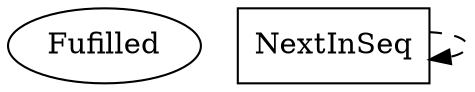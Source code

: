 // THIS IS A GENERATED FILE. DO NOT EDIT.

digraph Collatz {    
    Fulfilled[label=Fufilled];
    
    
     
    NextInSeq[label=NextInSeq,shape=box]    
    
    
    
    NextInSeq -> NextInSeq [style=dashed]
    
         
    
       
}